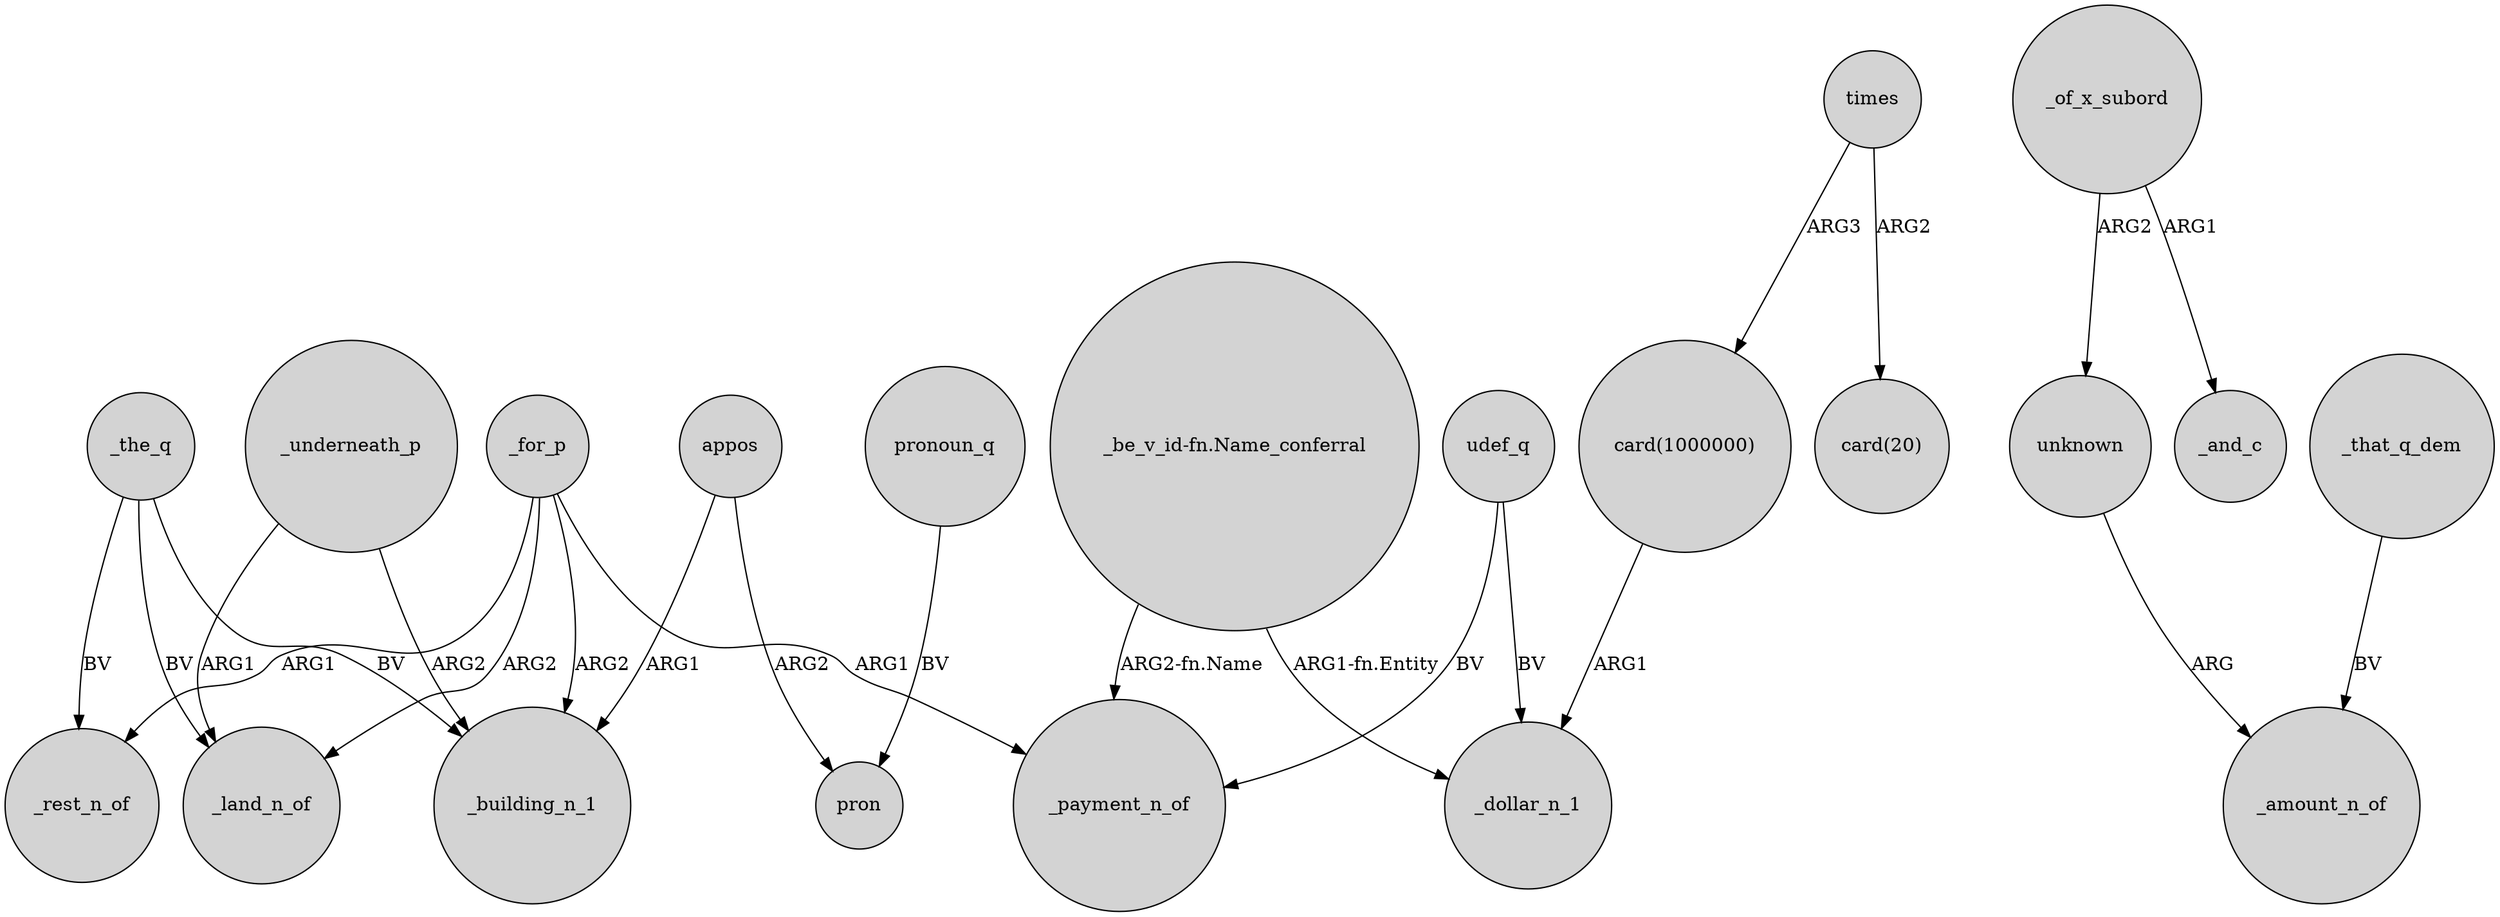 digraph {
	node [shape=circle style=filled]
	_the_q -> _land_n_of [label=BV]
	"_be_v_id-fn.Name_conferral" -> _dollar_n_1 [label="ARG1-fn.Entity"]
	_for_p -> _rest_n_of [label=ARG1]
	_of_x_subord -> unknown [label=ARG2]
	_for_p -> _land_n_of [label=ARG2]
	times -> "card(1000000)" [label=ARG3]
	_the_q -> _building_n_1 [label=BV]
	unknown -> _amount_n_of [label=ARG]
	appos -> pron [label=ARG2]
	pronoun_q -> pron [label=BV]
	_underneath_p -> _building_n_1 [label=ARG2]
	udef_q -> _dollar_n_1 [label=BV]
	_of_x_subord -> _and_c [label=ARG1]
	"card(1000000)" -> _dollar_n_1 [label=ARG1]
	times -> "card(20)" [label=ARG2]
	udef_q -> _payment_n_of [label=BV]
	_for_p -> _payment_n_of [label=ARG1]
	_underneath_p -> _land_n_of [label=ARG1]
	_that_q_dem -> _amount_n_of [label=BV]
	_the_q -> _rest_n_of [label=BV]
	"_be_v_id-fn.Name_conferral" -> _payment_n_of [label="ARG2-fn.Name"]
	appos -> _building_n_1 [label=ARG1]
	_for_p -> _building_n_1 [label=ARG2]
}
